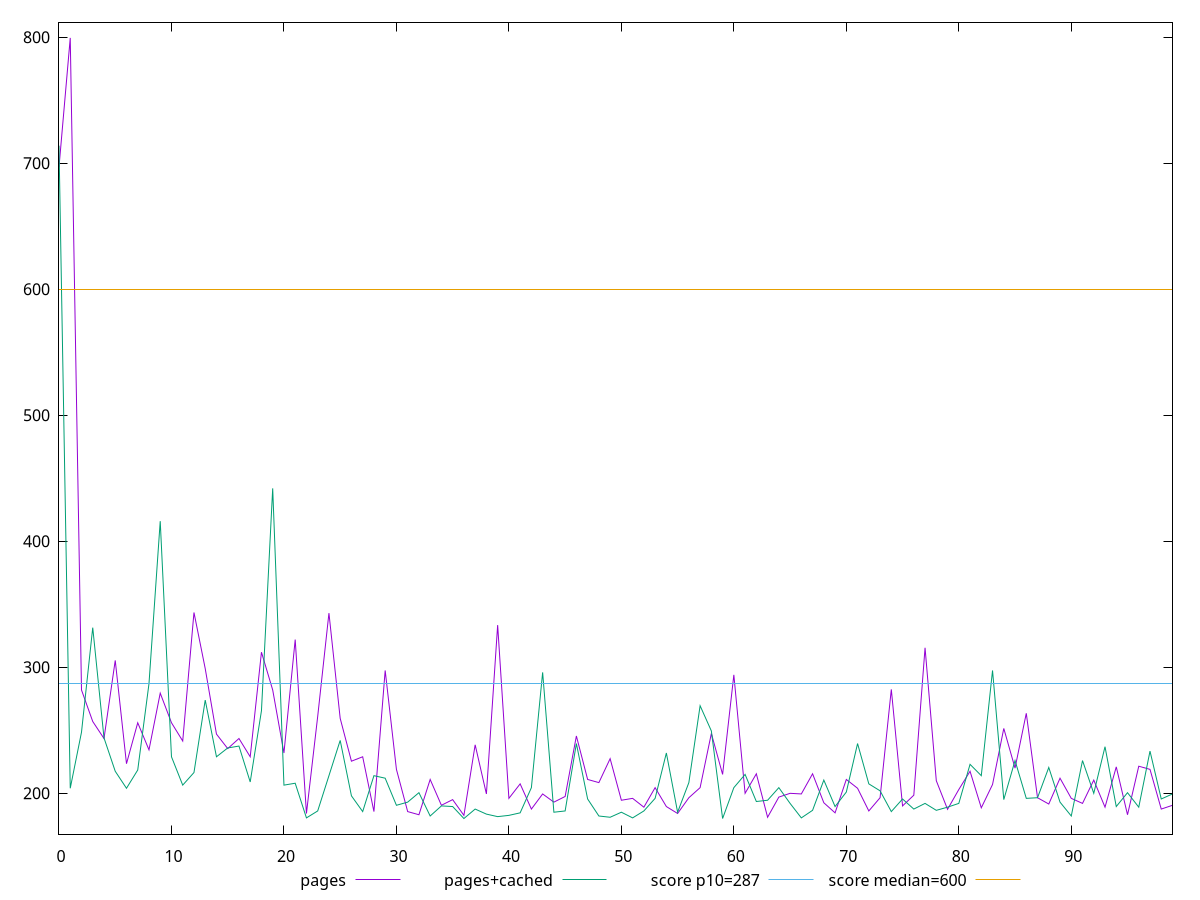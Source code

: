 reset

$pages <<EOF
0 697.0000000000009
1 799.4999999999991
2 282
3 257.0000000000009
4 243.5
5 305.4999999999991
6 223.5
7 256
8 234.5
9 279.5
10 256
11 241.5
12 343.5000000000009
13 299
14 247
15 235.5
16 243.5000000000009
17 229
18 312
19 282.0000000000009
20 232
21 322
22 184
23 261
24 343
25 259.5
26 225.4999999999991
27 229
28 185.5
29 297.4999999999991
30 219
31 185.5
32 183
33 211
34 190.5
35 194.9999999999991
36 182.5
37 238.5
38 199.4999999999991
39 333.5
40 195.9999999999991
41 207.5
42 187.5
43 199.4999999999991
44 193
45 197.5
46 245.5
47 211
48 208.5000000000009
49 227.5000000000009
50 194.5
51 196
52 189
53 204.4999999999991
54 189.4999999999991
55 183.9999999999991
56 196.5
57 204.5
58 247.4999999999991
59 214.9999999999991
60 294
61 200.0000000000009
62 215.4999999999991
63 181
64 197
65 200
66 199.5
67 215.5
68 192.5000000000009
69 184.5
70 211
71 204
72 186
73 196.5
74 282.5
75 190
76 198.5
77 315.5
78 209.9999999999991
79 187.30749999999898
80 203
81 217.5000000000009
82 188.5000000000009
83 206.9999999999991
84 251.5
85 220
86 263.5
87 196.5
88 191.5
89 212
90 196.0000000000009
91 192
92 210.5
93 189
94 221
95 183.0000000000009
96 221.5
97 219
98 187.5
99 190.5
EOF

$pagesCached <<EOF
0 714
1 204
2 248.5
3 331.5
4 243.9999999999991
5 217.5000000000009
6 204
7 218.5
8 287
9 415.99999999999886
10 229
11 206.5
12 216.4999999999991
13 274
14 229
15 236.0000000000009
16 237.5
17 208.9999999999991
18 265.4999999999991
19 442
20 206.5
21 208
22 180.5
23 186.0000000000009
24 214
25 242
26 197.9999999999991
27 185.5000000000009
28 214
29 212
30 190.5000000000009
31 192.9999999999991
32 200.5000000000009
33 182
34 190
35 189.5
36 179.9999999999991
37 187.5000000000009
38 183.5
39 181.5
40 182.5
41 184.5
42 204.4999999999991
43 295.9999999999991
44 185
45 186.0000000000009
46 239.5
47 195.5
48 182
49 180.9999999999991
50 185
51 180.5
52 186
53 196
54 232.0000000000009
55 184.9999999999991
56 208.5
57 269.4999999999991
58 249.5
59 180
60 204.5000000000009
61 215
62 193.5
63 194.4999999999991
64 204.5000000000009
65 192
66 180.5
67 186.5
68 210.4999999999991
69 189.5
70 201
71 239.4999999999991
72 207.4999999999991
73 202
74 185.5000000000009
75 195.5
76 187.5
77 192
78 186.4999999999991
79 189.0000000000009
80 192
81 222.9999999999991
82 214.0000000000009
83 297.5
84 194.9999999999991
85 226
86 196.0000000000009
87 196.5
88 220.5000000000009
89 193
90 182
91 226
92 199.9999999999991
93 237
94 189.5000000000009
95 200.5
96 189
97 233.4999999999991
98 195.5000000000009
99 199.4999999999991
EOF

set key outside below
set xrange [0:99]
set yrange [167.6099999999991:811.8899999999991]
set trange [167.6099999999991:811.8899999999991]
set terminal svg size 640, 520 enhanced background rgb 'white'
set output "report_00026_2021-02-22T21:38:55.199Z/total-blocking-time/comparison/line/0_vs_1.svg"

plot $pages title "pages" with line, \
     $pagesCached title "pages+cached" with line, \
     287 title "score p10=287", \
     600 title "score median=600"

reset

